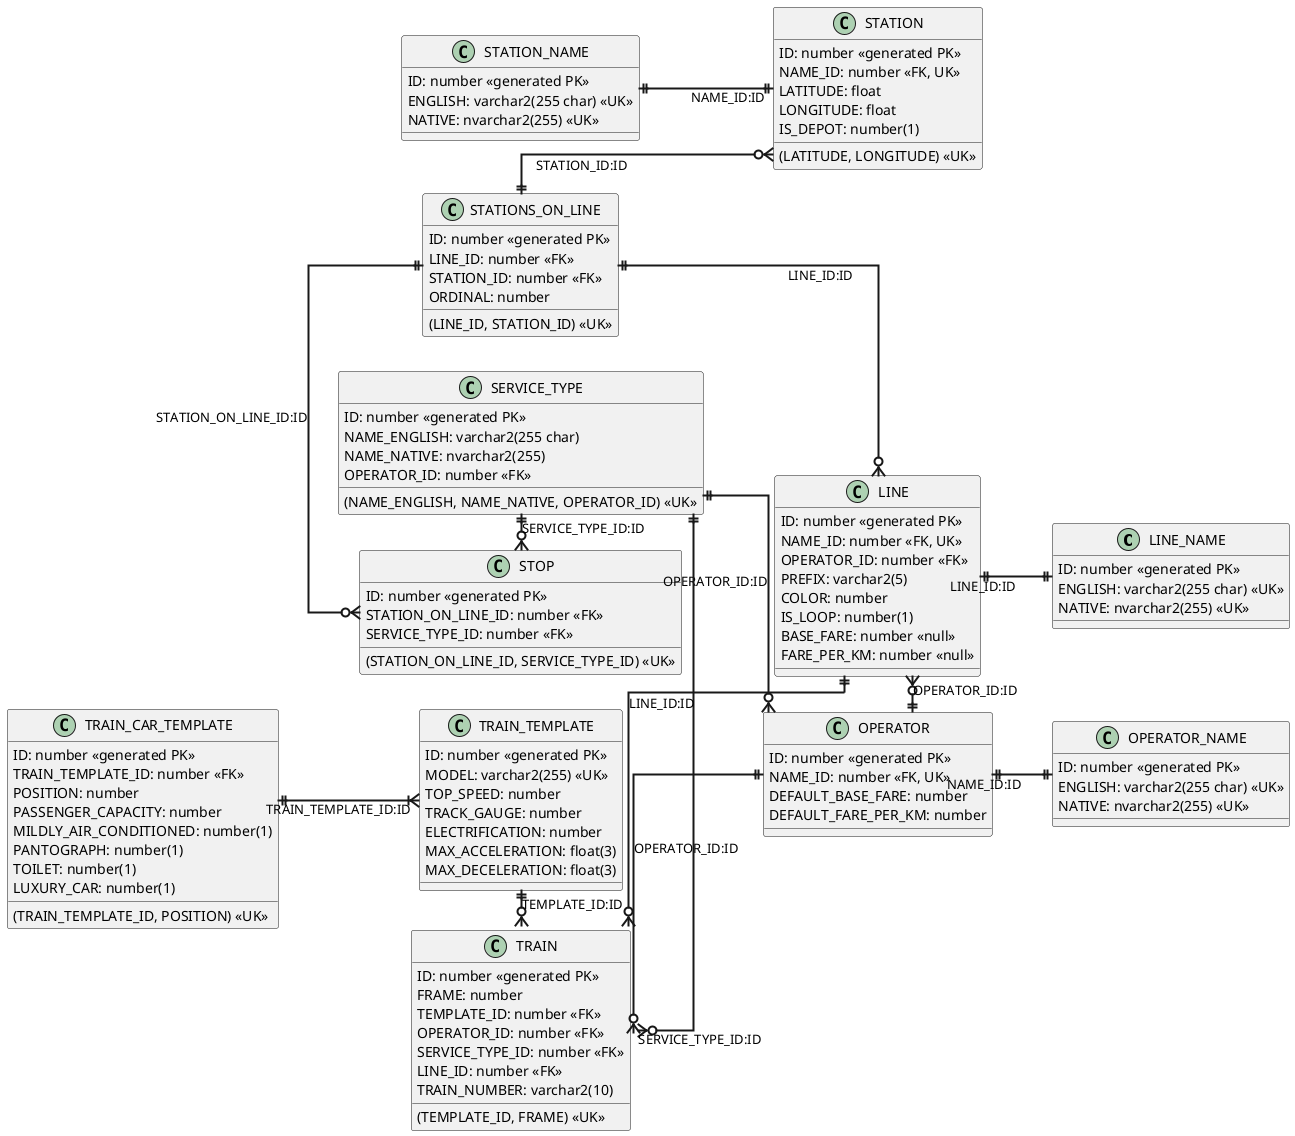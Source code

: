 @startuml

top to bottom direction
skinparam ArrowThickness 2
skinparam scale 2
skinparam linetype ortho

left to right direction

together {
    class LINE_NAME {
       {field} ID: number <<generated PK>>
       {field} ENGLISH: varchar2(255 char) <<UK>>
       {field} NATIVE: nvarchar2(255) <<UK>>
    }

    class LINE {
       {field} ID: number <<generated PK>>
       {field} NAME_ID: number <<FK, UK>>
       {field} OPERATOR_ID: number <<FK>>
       {field} PREFIX: varchar2(5)
       {field} COLOR: number
       {field} IS_LOOP: number(1)
       {field} BASE_FARE: number <<null>>
       {field} FARE_PER_KM: number <<null>>
    }

    LINE ||--|| LINE_NAME : "LINE_ID:ID"

    together {
    class STATION_NAME {
       {field} ID: number <<generated PK>>
       {field} ENGLISH: varchar2(255 char) <<UK>>
       {field} NATIVE: nvarchar2(255) <<UK>>
    }

    class STATION {
       {field} ID: number <<generated PK>>
       {field} NAME_ID: number <<FK, UK>>
       {field} LATITUDE: float
       {field} LONGITUDE: float
       {field} IS_DEPOT: number(1)
       {method} (LATITUDE, LONGITUDE) <<UK>>
    }

    STATION_NAME ||--|| "NAME_ID:ID" STATION
}

    together {
    class STATIONS_ON_LINE {
       {field} ID: number <<generated PK>>
       {field} LINE_ID: number <<FK>>
       {field} STATION_ID: number <<FK>>
       {field} ORDINAL: number
       {method} (LINE_ID, STATION_ID) <<UK>>
    }

    STATIONS_ON_LINE ||--o{ LINE : "LINE_ID:ID"
    STATIONS_ON_LINE ||--o{ STATION : "STATION_ID:ID"

    class STOP {
       {field} ID: number <<generated PK>>
       {field} STATION_ON_LINE_ID: number <<FK>>
       {field} SERVICE_TYPE_ID: number <<FK>>
       {method} (STATION_ON_LINE_ID, SERVICE_TYPE_ID) <<UK>>
    }

    STOP }o-|| STATIONS_ON_LINE : "STATION_ON_LINE_ID:ID"
    STOP }o-|| SERVICE_TYPE : "SERVICE_TYPE_ID:ID"
}
}

together {
    class OPERATOR_NAME {
       {field} ID: number <<generated PK>>
       {field} ENGLISH: varchar2(255 char) <<UK>>
       {field} NATIVE: nvarchar2(255) <<UK>>
    }

    class OPERATOR {
       {field} ID: number <<generated PK>>
       {field} NAME_ID: number <<FK, UK>>
       {field} DEFAULT_BASE_FARE: number
       {field} DEFAULT_FARE_PER_KM: number
    }

    OPERATOR ||--|| OPERATOR_NAME : "NAME_ID:ID"
}

    LINE }o-|| OPERATOR : "OPERATOR_ID:ID"

class SERVICE_TYPE {
   {field} ID: number <<generated PK>>
   {field} NAME_ENGLISH: varchar2(255 char)
   {field} NAME_NATIVE: nvarchar2(255)
   {field} OPERATOR_ID: number <<FK>>
   {method} (NAME_ENGLISH, NAME_NATIVE, OPERATOR_ID) <<UK>>
}

SERVICE_TYPE ||--o{ OPERATOR : "OPERATOR_ID:ID"




together {
    class TRAIN_CAR_TEMPLATE {
       {field} ID: number <<generated PK>>
       {field} TRAIN_TEMPLATE_ID: number <<FK>>
       {field} POSITION: number
       {field} PASSENGER_CAPACITY: number
       {field} MILDLY_AIR_CONDITIONED: number(1)
       {field} PANTOGRAPH: number(1)
       {field} TOILET: number(1)
       {field} LUXURY_CAR: number(1)
       {method} (TRAIN_TEMPLATE_ID, POSITION) <<UK>>
    }
    class TRAIN_TEMPLATE {
       {field} ID: number <<generated PK>>
       {field} MODEL: varchar2(255) <<UK>>
       {field} TOP_SPEED: number
       {field} TRACK_GAUGE: number
       {field} ELECTRIFICATION: number
       {field} MAX_ACCELERATION: float(3)
       {field} MAX_DECELERATION: float(3)
    }

    TRAIN_CAR_TEMPLATE ||--|{ "TRAIN_TEMPLATE_ID:ID" TRAIN_TEMPLATE

    class TRAIN {
       {field} ID: number <<generated PK>>
       {field} FRAME: number
       {field} TEMPLATE_ID: number <<FK>>
       {field} OPERATOR_ID: number <<FK>>
       {field} SERVICE_TYPE_ID: number <<FK>>
       {field} LINE_ID: number <<FK>>
       {field} TRAIN_NUMBER: varchar2(10)
       {method} (TEMPLATE_ID, FRAME) <<UK>>
    }

    TRAIN }o-|| TRAIN_TEMPLATE : "TEMPLATE_ID:ID"
    TRAIN::OPERATOR_ID }o-|| OPERATOR : "OPERATOR_ID:ID"
    TRAIN "SERVICE_TYPE_ID:ID" }o-||  SERVICE_TYPE
    TRAIN }o-|| LINE : "LINE_ID:ID"
}

@enduml
